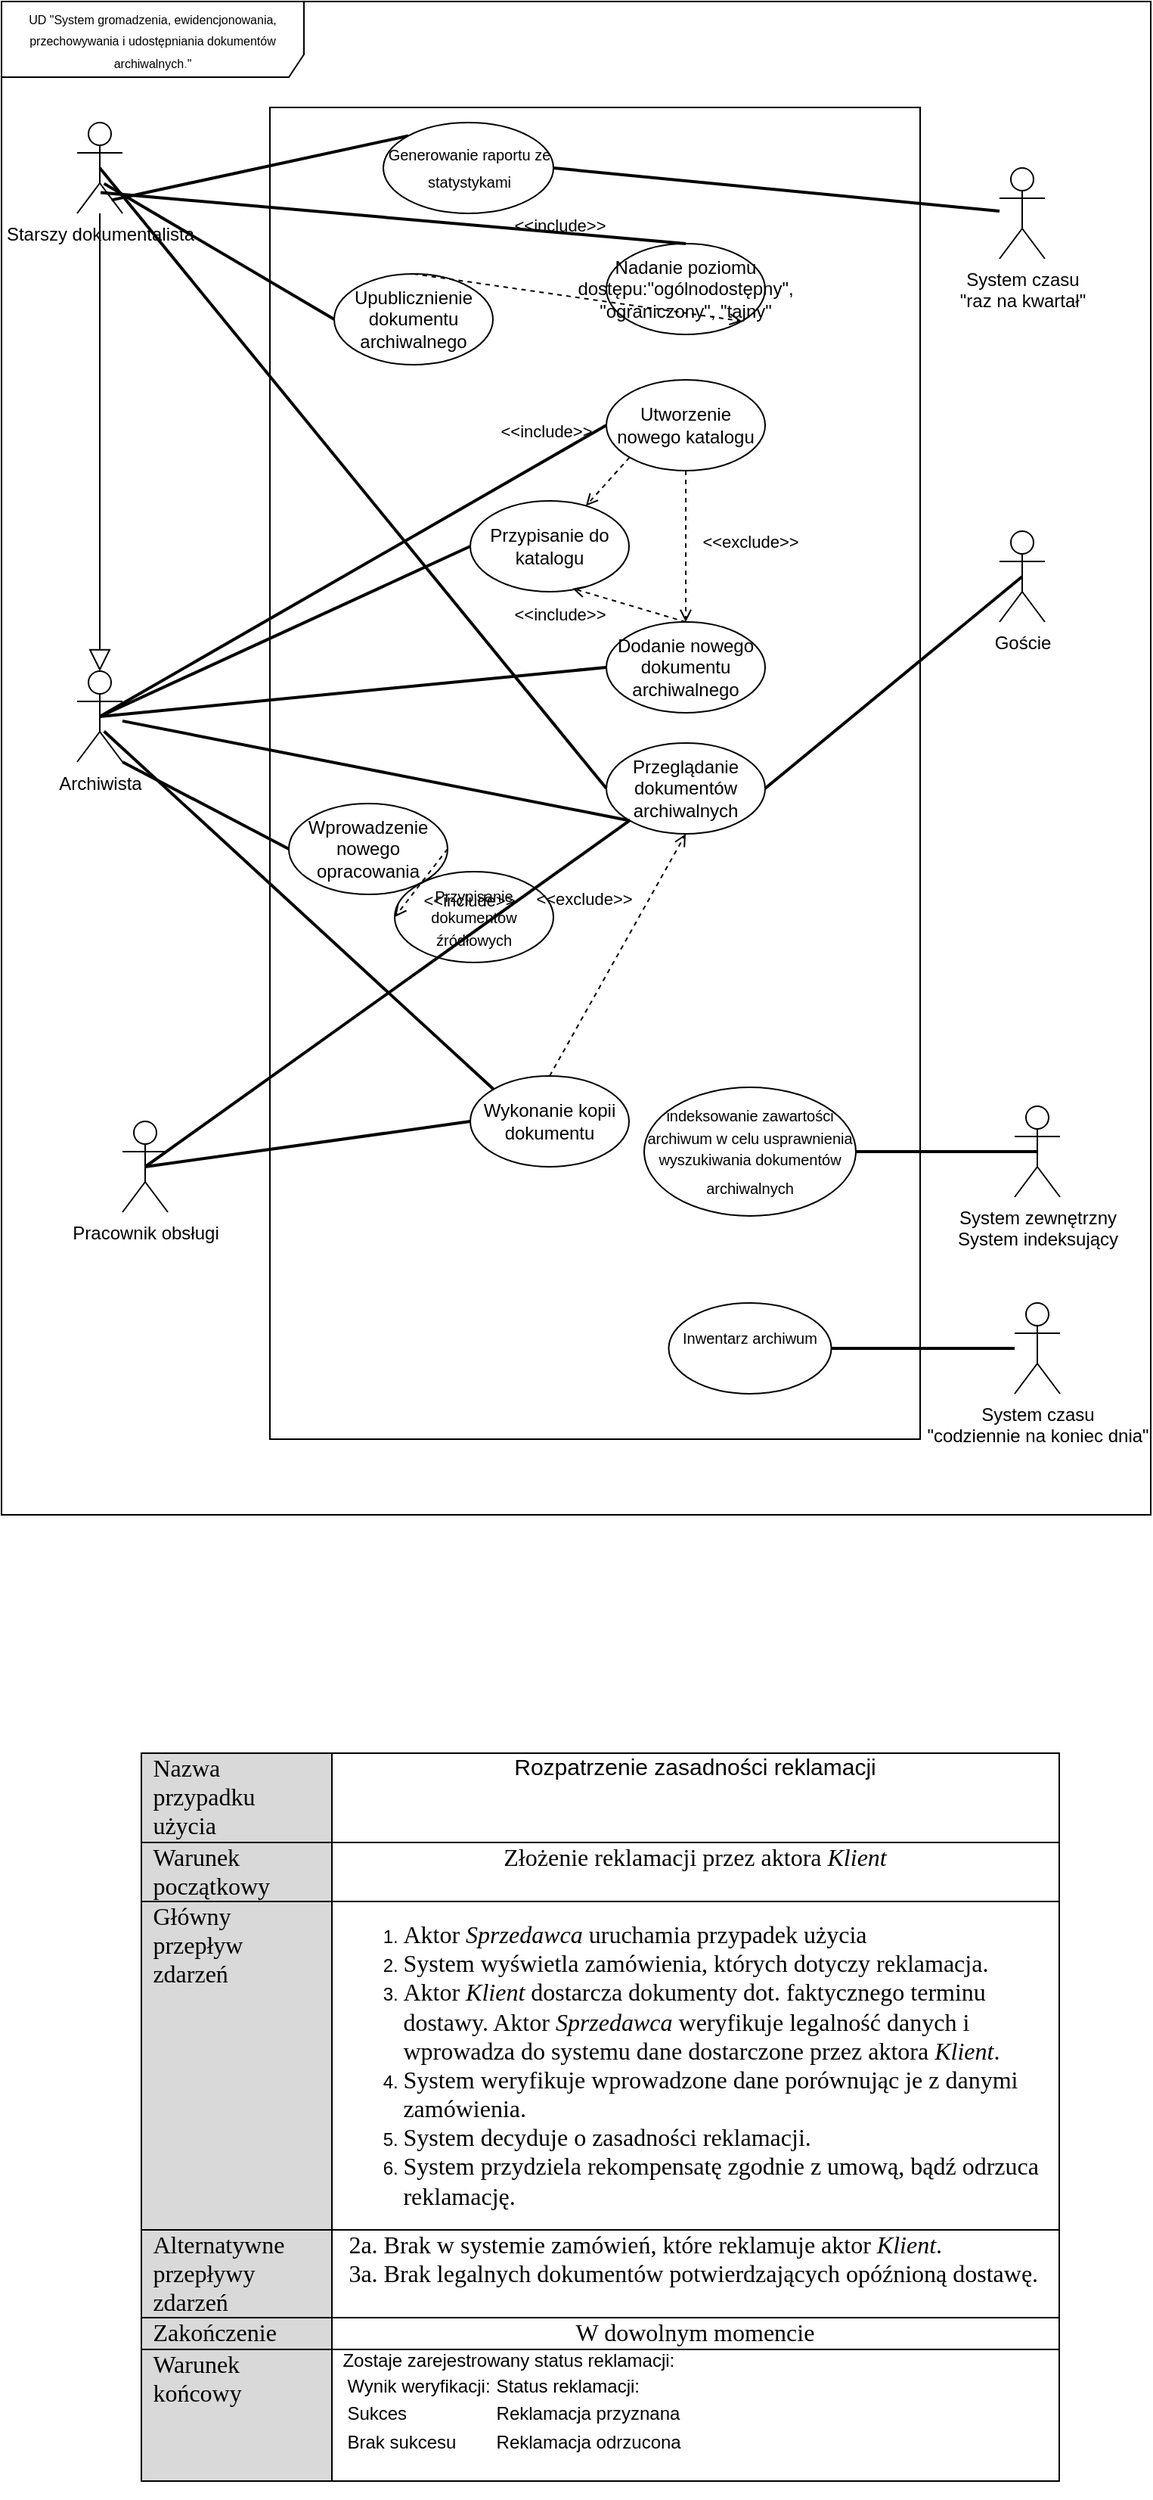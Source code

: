 <mxfile version="24.0.7" type="github">
  <diagram name="Strona-1" id="4_b_r0FPneEdvxQF47Fr">
    <mxGraphModel dx="1305" dy="913" grid="1" gridSize="10" guides="1" tooltips="1" connect="1" arrows="1" fold="1" page="1" pageScale="1" pageWidth="827" pageHeight="1169" math="0" shadow="0">
      <root>
        <mxCell id="0" />
        <mxCell id="1" parent="0" />
        <mxCell id="xjDF9pEwEW9eb6jhkBWc-3" value="&lt;font style=&quot;font-size: 8px;&quot;&gt;UD &quot;System&amp;nbsp;&lt;span style=&quot;caret-color: rgb(100, 108, 154); font-family: Poppins, sans-serif; background-color: rgb(255, 255, 255);&quot;&gt;gromadzenia, ewidencjonowania, przechowywania i udostępniania dokumentów archiwalnych&lt;/span&gt;&lt;span style=&quot;caret-color: rgb(100, 108, 154); color: rgb(100, 108, 154); font-family: Poppins, sans-serif; background-color: rgb(255, 255, 255);&quot;&gt;.&lt;/span&gt;&quot;&lt;/font&gt;" style="shape=umlFrame;whiteSpace=wrap;html=1;pointerEvents=0;recursiveResize=0;container=1;collapsible=0;width=200;height=50;align=center;" parent="1" vertex="1">
          <mxGeometry x="40" y="50" width="760" height="1000" as="geometry" />
        </mxCell>
        <mxCell id="xjDF9pEwEW9eb6jhkBWc-2" value="Starszy dokumentalista" style="shape=umlActor;verticalLabelPosition=bottom;verticalAlign=top;html=1;" parent="xjDF9pEwEW9eb6jhkBWc-3" vertex="1">
          <mxGeometry x="50" y="80" width="30" height="60" as="geometry" />
        </mxCell>
        <mxCell id="xjDF9pEwEW9eb6jhkBWc-1" value="Archiwista" style="shape=umlActor;verticalLabelPosition=bottom;verticalAlign=top;html=1;" parent="xjDF9pEwEW9eb6jhkBWc-3" vertex="1">
          <mxGeometry x="50" y="442.5" width="30" height="60" as="geometry" />
        </mxCell>
        <mxCell id="yINx0Oa0qj7sMehLbz9O-11" value="System zewnętrzny&lt;br&gt;System indeksujący" style="shape=umlActor;verticalLabelPosition=bottom;verticalAlign=top;html=1;" parent="xjDF9pEwEW9eb6jhkBWc-3" vertex="1">
          <mxGeometry x="670" y="730" width="30" height="60" as="geometry" />
        </mxCell>
        <mxCell id="yINx0Oa0qj7sMehLbz9O-12" value="&lt;font style=&quot;font-size: 12px;&quot;&gt;System&lt;font style=&quot;font-size: 12px;&quot;&gt; czasu&lt;/font&gt;&lt;/font&gt;&lt;div&gt;&lt;font style=&quot;font-size: 12px;&quot;&gt;&lt;font style=&quot;font-size: 12px;&quot;&gt;&quot;codziennie na koniec dnia&quot;&lt;/font&gt;&lt;/font&gt;&lt;/div&gt;" style="shape=umlActor;verticalLabelPosition=bottom;verticalAlign=top;html=1;" parent="xjDF9pEwEW9eb6jhkBWc-3" vertex="1">
          <mxGeometry x="670" y="860" width="30" height="60" as="geometry" />
        </mxCell>
        <mxCell id="yINx0Oa0qj7sMehLbz9O-18" value="Pracownik obsługi" style="shape=umlActor;verticalLabelPosition=bottom;verticalAlign=top;html=1;" parent="xjDF9pEwEW9eb6jhkBWc-3" vertex="1">
          <mxGeometry x="80" y="740" width="30" height="60" as="geometry" />
        </mxCell>
        <mxCell id="yINx0Oa0qj7sMehLbz9O-21" value="Goście" style="shape=umlActor;verticalLabelPosition=bottom;verticalAlign=top;html=1;" parent="xjDF9pEwEW9eb6jhkBWc-3" vertex="1">
          <mxGeometry x="660" y="350" width="30" height="60" as="geometry" />
        </mxCell>
        <mxCell id="yINx0Oa0qj7sMehLbz9O-26" value="" style="endArrow=block;endFill=0;endSize=12;html=1;rounded=0;entryX=0.5;entryY=0;entryDx=0;entryDy=0;entryPerimeter=0;" parent="xjDF9pEwEW9eb6jhkBWc-3" source="xjDF9pEwEW9eb6jhkBWc-2" target="xjDF9pEwEW9eb6jhkBWc-1" edge="1">
          <mxGeometry width="160" relative="1" as="geometry">
            <mxPoint x="84.5" y="430" as="sourcePoint" />
            <mxPoint x="84.5" y="350" as="targetPoint" />
            <Array as="points" />
          </mxGeometry>
        </mxCell>
        <mxCell id="yINx0Oa0qj7sMehLbz9O-8" value="" style="html=1;whiteSpace=wrap;" parent="xjDF9pEwEW9eb6jhkBWc-3" vertex="1">
          <mxGeometry x="177.5" y="70" width="430" height="880" as="geometry" />
        </mxCell>
        <mxCell id="t_vTnjnZ2baawU1hBgG_-2" value="Przeglądanie dokumentów archiwalnych" style="ellipse;whiteSpace=wrap;html=1;" parent="xjDF9pEwEW9eb6jhkBWc-3" vertex="1">
          <mxGeometry x="400" y="490" width="105" height="60" as="geometry" />
        </mxCell>
        <mxCell id="t_vTnjnZ2baawU1hBgG_-4" value="&lt;font size=&quot;1&quot;&gt;Inwentarz archiwum&lt;/font&gt;&lt;br&gt;&lt;br&gt;&lt;span style=&quot;font-family: -webkit-standard; font-size: medium; text-align: start;&quot;&gt;&lt;/span&gt;" style="ellipse;whiteSpace=wrap;html=1;" parent="xjDF9pEwEW9eb6jhkBWc-3" vertex="1">
          <mxGeometry x="441.25" y="860" width="107.5" height="60" as="geometry" />
        </mxCell>
        <mxCell id="t_vTnjnZ2baawU1hBgG_-8" value="" style="endArrow=none;startArrow=none;endFill=0;startFill=0;endSize=8;html=1;verticalAlign=bottom;labelBackgroundColor=none;strokeWidth=2;rounded=0;exitX=1;exitY=0.5;exitDx=0;exitDy=0;" parent="xjDF9pEwEW9eb6jhkBWc-3" source="t_vTnjnZ2baawU1hBgG_-4" target="yINx0Oa0qj7sMehLbz9O-12" edge="1">
          <mxGeometry width="160" relative="1" as="geometry">
            <mxPoint x="270" y="370" as="sourcePoint" />
            <mxPoint x="430" y="370" as="targetPoint" />
          </mxGeometry>
        </mxCell>
        <mxCell id="yINx0Oa0qj7sMehLbz9O-36" value="Przypisanie do katalogu" style="ellipse;whiteSpace=wrap;html=1;" parent="xjDF9pEwEW9eb6jhkBWc-3" vertex="1">
          <mxGeometry x="310" y="330" width="105" height="60" as="geometry" />
        </mxCell>
        <mxCell id="t_vTnjnZ2baawU1hBgG_-11" value="" style="endArrow=none;startArrow=none;endFill=0;startFill=0;endSize=8;html=1;verticalAlign=bottom;labelBackgroundColor=none;strokeWidth=2;rounded=0;entryX=1;entryY=0.5;entryDx=0;entryDy=0;exitX=0.5;exitY=0.5;exitDx=0;exitDy=0;exitPerimeter=0;" parent="xjDF9pEwEW9eb6jhkBWc-3" source="yINx0Oa0qj7sMehLbz9O-21" target="t_vTnjnZ2baawU1hBgG_-2" edge="1">
          <mxGeometry width="160" relative="1" as="geometry">
            <mxPoint x="100" y="140" as="sourcePoint" />
            <mxPoint x="318" y="509" as="targetPoint" />
          </mxGeometry>
        </mxCell>
        <mxCell id="t_vTnjnZ2baawU1hBgG_-16" value="" style="endArrow=none;startArrow=none;endFill=0;startFill=0;endSize=8;html=1;verticalAlign=bottom;labelBackgroundColor=none;strokeWidth=2;rounded=0;entryX=0;entryY=0.5;entryDx=0;entryDy=0;exitX=0.5;exitY=0.5;exitDx=0;exitDy=0;exitPerimeter=0;" parent="xjDF9pEwEW9eb6jhkBWc-3" source="xjDF9pEwEW9eb6jhkBWc-2" target="t_vTnjnZ2baawU1hBgG_-2" edge="1">
          <mxGeometry width="160" relative="1" as="geometry">
            <mxPoint x="90" y="130" as="sourcePoint" />
            <mxPoint x="445" y="400" as="targetPoint" />
          </mxGeometry>
        </mxCell>
        <mxCell id="yINx0Oa0qj7sMehLbz9O-34" value="Wykonanie kopii dokumentu" style="ellipse;whiteSpace=wrap;html=1;" parent="xjDF9pEwEW9eb6jhkBWc-3" vertex="1">
          <mxGeometry x="310" y="710" width="105" height="60" as="geometry" />
        </mxCell>
        <mxCell id="yINx0Oa0qj7sMehLbz9O-35" value="Upublicznienie dokumentu archiwalnego" style="ellipse;whiteSpace=wrap;html=1;" parent="xjDF9pEwEW9eb6jhkBWc-3" vertex="1">
          <mxGeometry x="220" y="180" width="105" height="60" as="geometry" />
        </mxCell>
        <mxCell id="yINx0Oa0qj7sMehLbz9O-33" value="Utworzenie nowego katalogu" style="ellipse;whiteSpace=wrap;html=1;" parent="xjDF9pEwEW9eb6jhkBWc-3" vertex="1">
          <mxGeometry x="400" y="250" width="105" height="60" as="geometry" />
        </mxCell>
        <mxCell id="t_vTnjnZ2baawU1hBgG_-17" value="" style="endArrow=none;startArrow=none;endFill=0;startFill=0;endSize=8;html=1;verticalAlign=bottom;labelBackgroundColor=none;strokeWidth=2;rounded=0;entryX=0;entryY=0.5;entryDx=0;entryDy=0;exitX=0.5;exitY=0.5;exitDx=0;exitDy=0;exitPerimeter=0;" parent="xjDF9pEwEW9eb6jhkBWc-3" source="xjDF9pEwEW9eb6jhkBWc-1" target="yINx0Oa0qj7sMehLbz9O-33" edge="1">
          <mxGeometry width="160" relative="1" as="geometry">
            <mxPoint x="170" y="309" as="sourcePoint" />
            <mxPoint x="395" y="309" as="targetPoint" />
          </mxGeometry>
        </mxCell>
        <mxCell id="yINx0Oa0qj7sMehLbz9O-27" value="Nadanie poziomu dostępu:&quot;ogólnodostępny&quot;, &quot;ograniczony&quot;, &quot;tajny&quot;" style="ellipse;whiteSpace=wrap;html=1;" parent="xjDF9pEwEW9eb6jhkBWc-3" vertex="1">
          <mxGeometry x="400" y="160" width="105" height="60" as="geometry" />
        </mxCell>
        <mxCell id="yINx0Oa0qj7sMehLbz9O-32" value="Wprowadzenie nowego opracowania" style="ellipse;whiteSpace=wrap;html=1;" parent="xjDF9pEwEW9eb6jhkBWc-3" vertex="1">
          <mxGeometry x="190" y="530" width="105" height="60" as="geometry" />
        </mxCell>
        <mxCell id="yINx0Oa0qj7sMehLbz9O-38" value="Dodanie nowego dokumentu archiwalnego" style="ellipse;whiteSpace=wrap;html=1;" parent="xjDF9pEwEW9eb6jhkBWc-3" vertex="1">
          <mxGeometry x="400" y="410" width="105" height="60" as="geometry" />
        </mxCell>
        <mxCell id="yINx0Oa0qj7sMehLbz9O-39" value="&lt;span style=&quot;text-align: start;&quot;&gt;&lt;font style=&quot;font-size: 10px;&quot; face=&quot;Helvetica&quot;&gt;indeksowanie zawartości archiwum w celu usprawnienia wyszukiwania dokumentów archiwalnych&lt;/font&gt;&lt;/span&gt;&lt;span style=&quot;font-family: -webkit-standard; font-size: medium; text-align: start;&quot;&gt;&lt;/span&gt;" style="ellipse;whiteSpace=wrap;html=1;" parent="xjDF9pEwEW9eb6jhkBWc-3" vertex="1">
          <mxGeometry x="425" y="717.5" width="140" height="85" as="geometry" />
        </mxCell>
        <mxCell id="t_vTnjnZ2baawU1hBgG_-15" value="" style="endArrow=none;startArrow=none;endFill=0;startFill=0;endSize=8;html=1;verticalAlign=bottom;labelBackgroundColor=none;strokeWidth=2;rounded=0;entryX=0.5;entryY=0.5;entryDx=0;entryDy=0;entryPerimeter=0;exitX=1;exitY=0.5;exitDx=0;exitDy=0;" parent="xjDF9pEwEW9eb6jhkBWc-3" source="yINx0Oa0qj7sMehLbz9O-39" target="yINx0Oa0qj7sMehLbz9O-11" edge="1">
          <mxGeometry width="160" relative="1" as="geometry">
            <mxPoint x="475" y="290.5" as="sourcePoint" />
            <mxPoint x="700" y="290" as="targetPoint" />
          </mxGeometry>
        </mxCell>
        <mxCell id="yINx0Oa0qj7sMehLbz9O-31" value="&lt;font style=&quot;font-size: 10px;&quot;&gt;Przypisanie dokumentów źródłowych&lt;/font&gt;" style="ellipse;whiteSpace=wrap;html=1;" parent="xjDF9pEwEW9eb6jhkBWc-3" vertex="1">
          <mxGeometry x="260" y="575" width="105" height="60" as="geometry" />
        </mxCell>
        <mxCell id="t_vTnjnZ2baawU1hBgG_-22" value="" style="endArrow=none;startArrow=none;endFill=0;startFill=0;endSize=8;html=1;verticalAlign=bottom;labelBackgroundColor=none;strokeWidth=2;rounded=0;exitX=1;exitY=1;exitDx=0;exitDy=0;exitPerimeter=0;entryX=0;entryY=0.5;entryDx=0;entryDy=0;" parent="xjDF9pEwEW9eb6jhkBWc-3" source="xjDF9pEwEW9eb6jhkBWc-1" target="yINx0Oa0qj7sMehLbz9O-32" edge="1">
          <mxGeometry width="160" relative="1" as="geometry">
            <mxPoint x="95" y="590" as="sourcePoint" />
            <mxPoint x="435" y="545" as="targetPoint" />
          </mxGeometry>
        </mxCell>
        <mxCell id="t_vTnjnZ2baawU1hBgG_-23" value="" style="endArrow=none;startArrow=none;endFill=0;startFill=0;endSize=8;html=1;verticalAlign=bottom;labelBackgroundColor=none;strokeWidth=2;rounded=0;exitX=0.76;exitY=0.853;exitDx=0;exitDy=0;exitPerimeter=0;entryX=0;entryY=0;entryDx=0;entryDy=0;" parent="xjDF9pEwEW9eb6jhkBWc-3" source="xjDF9pEwEW9eb6jhkBWc-2" target="x9usF1vXFKsrdMA3hae5-8" edge="1">
          <mxGeometry width="160" relative="1" as="geometry">
            <mxPoint x="160" y="520" as="sourcePoint" />
            <mxPoint x="385" y="520" as="targetPoint" />
          </mxGeometry>
        </mxCell>
        <mxCell id="t_vTnjnZ2baawU1hBgG_-24" value="" style="endArrow=none;startArrow=none;endFill=0;startFill=0;endSize=8;html=1;verticalAlign=bottom;labelBackgroundColor=none;strokeWidth=2;rounded=0;entryX=0;entryY=0.5;entryDx=0;entryDy=0;exitX=0.5;exitY=0.5;exitDx=0;exitDy=0;exitPerimeter=0;" parent="xjDF9pEwEW9eb6jhkBWc-3" source="xjDF9pEwEW9eb6jhkBWc-1" target="yINx0Oa0qj7sMehLbz9O-38" edge="1">
          <mxGeometry width="160" relative="1" as="geometry">
            <mxPoint x="100" y="310" as="sourcePoint" />
            <mxPoint x="365" y="320" as="targetPoint" />
          </mxGeometry>
        </mxCell>
        <mxCell id="t_vTnjnZ2baawU1hBgG_-26" value="" style="endArrow=none;startArrow=none;endFill=0;startFill=0;endSize=8;html=1;verticalAlign=bottom;labelBackgroundColor=none;strokeWidth=2;rounded=0;exitX=0.594;exitY=0.672;exitDx=0;exitDy=0;exitPerimeter=0;entryX=0;entryY=0.5;entryDx=0;entryDy=0;" parent="xjDF9pEwEW9eb6jhkBWc-3" source="xjDF9pEwEW9eb6jhkBWc-2" target="yINx0Oa0qj7sMehLbz9O-35" edge="1">
          <mxGeometry width="160" relative="1" as="geometry">
            <mxPoint x="85" y="740" as="sourcePoint" />
            <mxPoint x="235" y="760" as="targetPoint" />
          </mxGeometry>
        </mxCell>
        <mxCell id="t_vTnjnZ2baawU1hBgG_-27" value="" style="endArrow=none;startArrow=none;endFill=0;startFill=0;endSize=8;html=1;verticalAlign=bottom;labelBackgroundColor=none;strokeWidth=2;rounded=0;entryX=0;entryY=0.5;entryDx=0;entryDy=0;exitX=0.5;exitY=0.5;exitDx=0;exitDy=0;exitPerimeter=0;" parent="xjDF9pEwEW9eb6jhkBWc-3" source="yINx0Oa0qj7sMehLbz9O-18" target="yINx0Oa0qj7sMehLbz9O-34" edge="1">
          <mxGeometry width="160" relative="1" as="geometry">
            <mxPoint x="90" y="650" as="sourcePoint" />
            <mxPoint x="260" y="700" as="targetPoint" />
          </mxGeometry>
        </mxCell>
        <mxCell id="t_vTnjnZ2baawU1hBgG_-28" value="" style="endArrow=none;startArrow=none;endFill=0;startFill=0;endSize=8;html=1;verticalAlign=bottom;labelBackgroundColor=none;strokeWidth=2;rounded=0;entryX=0;entryY=1;entryDx=0;entryDy=0;exitX=0.5;exitY=0.5;exitDx=0;exitDy=0;exitPerimeter=0;" parent="xjDF9pEwEW9eb6jhkBWc-3" source="yINx0Oa0qj7sMehLbz9O-18" target="t_vTnjnZ2baawU1hBgG_-2" edge="1">
          <mxGeometry width="160" relative="1" as="geometry">
            <mxPoint x="90" y="680" as="sourcePoint" />
            <mxPoint x="270" y="700" as="targetPoint" />
            <Array as="points" />
          </mxGeometry>
        </mxCell>
        <mxCell id="t_vTnjnZ2baawU1hBgG_-29" value="&amp;lt;&amp;lt;include&amp;gt;&amp;gt;" style="html=1;verticalAlign=bottom;labelBackgroundColor=none;endArrow=open;endFill=0;dashed=1;rounded=0;exitX=1;exitY=0.5;exitDx=0;exitDy=0;entryX=0;entryY=0.5;entryDx=0;entryDy=0;" parent="xjDF9pEwEW9eb6jhkBWc-3" source="yINx0Oa0qj7sMehLbz9O-32" target="yINx0Oa0qj7sMehLbz9O-31" edge="1">
          <mxGeometry x="-0.161" y="37" width="160" relative="1" as="geometry">
            <mxPoint x="270" y="290" as="sourcePoint" />
            <mxPoint x="430" y="290" as="targetPoint" />
            <mxPoint y="1" as="offset" />
          </mxGeometry>
        </mxCell>
        <mxCell id="t_vTnjnZ2baawU1hBgG_-31" value="" style="endArrow=none;startArrow=none;endFill=0;startFill=0;endSize=8;html=1;verticalAlign=bottom;labelBackgroundColor=none;strokeWidth=2;rounded=0;entryX=0.5;entryY=0.5;entryDx=0;entryDy=0;entryPerimeter=0;exitX=0;exitY=0.5;exitDx=0;exitDy=0;" parent="xjDF9pEwEW9eb6jhkBWc-3" source="yINx0Oa0qj7sMehLbz9O-36" target="xjDF9pEwEW9eb6jhkBWc-1" edge="1">
          <mxGeometry width="160" relative="1" as="geometry">
            <mxPoint x="705" y="180" as="sourcePoint" />
            <mxPoint x="464" y="273" as="targetPoint" />
          </mxGeometry>
        </mxCell>
        <mxCell id="t_vTnjnZ2baawU1hBgG_-34" value="&amp;lt;&amp;lt;include&amp;gt;&amp;gt;" style="html=1;verticalAlign=bottom;labelBackgroundColor=none;endArrow=open;endFill=0;dashed=1;rounded=0;entryX=0.644;entryY=0.964;entryDx=0;entryDy=0;exitX=0.5;exitY=0;exitDx=0;exitDy=0;entryPerimeter=0;" parent="xjDF9pEwEW9eb6jhkBWc-3" source="yINx0Oa0qj7sMehLbz9O-38" target="yINx0Oa0qj7sMehLbz9O-36" edge="1">
          <mxGeometry x="1" y="28" width="160" relative="1" as="geometry">
            <mxPoint x="290" y="330" as="sourcePoint" />
            <mxPoint x="450" y="330" as="targetPoint" />
            <mxPoint x="-1" y="-1" as="offset" />
          </mxGeometry>
        </mxCell>
        <mxCell id="t_vTnjnZ2baawU1hBgG_-35" style="edgeStyle=orthogonalEdgeStyle;rounded=0;orthogonalLoop=1;jettySize=auto;html=1;exitX=0.5;exitY=1;exitDx=0;exitDy=0;" parent="xjDF9pEwEW9eb6jhkBWc-3" source="yINx0Oa0qj7sMehLbz9O-8" target="yINx0Oa0qj7sMehLbz9O-8" edge="1">
          <mxGeometry relative="1" as="geometry" />
        </mxCell>
        <mxCell id="t_vTnjnZ2baawU1hBgG_-36" value="&amp;lt;&amp;lt;exclude&amp;gt;&amp;gt;" style="html=1;verticalAlign=bottom;labelBackgroundColor=none;endArrow=open;endFill=0;dashed=1;rounded=0;entryX=0.5;entryY=1;entryDx=0;entryDy=0;exitX=0.5;exitY=0;exitDx=0;exitDy=0;" parent="xjDF9pEwEW9eb6jhkBWc-3" source="yINx0Oa0qj7sMehLbz9O-34" target="t_vTnjnZ2baawU1hBgG_-2" edge="1">
          <mxGeometry x="0.143" y="33" width="160" relative="1" as="geometry">
            <mxPoint x="313.334" y="320.005" as="sourcePoint" />
            <mxPoint x="285" y="820.02" as="targetPoint" />
            <mxPoint as="offset" />
          </mxGeometry>
        </mxCell>
        <mxCell id="x9usF1vXFKsrdMA3hae5-7" value="&lt;font style=&quot;font-size: 12px;&quot;&gt;System&lt;font style=&quot;font-size: 12px;&quot;&gt; czasu&lt;/font&gt;&lt;/font&gt;&lt;div&gt;&lt;font style=&quot;font-size: 12px;&quot;&gt;&lt;font style=&quot;font-size: 12px;&quot;&gt;&quot;raz na kwartał&quot;&lt;/font&gt;&lt;/font&gt;&lt;/div&gt;" style="shape=umlActor;verticalLabelPosition=bottom;verticalAlign=top;html=1;" vertex="1" parent="xjDF9pEwEW9eb6jhkBWc-3">
          <mxGeometry x="660" y="110" width="30" height="60" as="geometry" />
        </mxCell>
        <mxCell id="x9usF1vXFKsrdMA3hae5-8" value="&lt;font size=&quot;1&quot;&gt;Generowanie raportu ze statystykami&lt;/font&gt;&lt;span style=&quot;font-family: -webkit-standard; font-size: medium; text-align: start;&quot;&gt;&lt;/span&gt;" style="ellipse;whiteSpace=wrap;html=1;" vertex="1" parent="xjDF9pEwEW9eb6jhkBWc-3">
          <mxGeometry x="252.5" y="80" width="112.5" height="60" as="geometry" />
        </mxCell>
        <mxCell id="x9usF1vXFKsrdMA3hae5-10" value="" style="endArrow=none;startArrow=none;endFill=0;startFill=0;endSize=8;html=1;verticalAlign=bottom;labelBackgroundColor=none;strokeWidth=2;rounded=0;exitX=1;exitY=0.5;exitDx=0;exitDy=0;" edge="1" parent="xjDF9pEwEW9eb6jhkBWc-3" source="x9usF1vXFKsrdMA3hae5-8" target="x9usF1vXFKsrdMA3hae5-7">
          <mxGeometry width="160" relative="1" as="geometry">
            <mxPoint x="547.5" y="779.66" as="sourcePoint" />
            <mxPoint x="668.5" y="779.66" as="targetPoint" />
          </mxGeometry>
        </mxCell>
        <mxCell id="x9usF1vXFKsrdMA3hae5-11" value="&amp;lt;&amp;lt;include&amp;gt;&amp;gt;" style="html=1;verticalAlign=bottom;labelBackgroundColor=none;endArrow=open;endFill=0;dashed=1;rounded=0;exitX=0;exitY=1;exitDx=0;exitDy=0;" edge="1" parent="xjDF9pEwEW9eb6jhkBWc-3" source="yINx0Oa0qj7sMehLbz9O-33" target="yINx0Oa0qj7sMehLbz9O-36">
          <mxGeometry x="0.441" y="-47" width="160" relative="1" as="geometry">
            <mxPoint x="565" y="392" as="sourcePoint" />
            <mxPoint x="525" y="330" as="targetPoint" />
            <mxPoint as="offset" />
          </mxGeometry>
        </mxCell>
        <mxCell id="x9usF1vXFKsrdMA3hae5-13" value="&amp;lt;&amp;lt;exclude&amp;gt;&amp;gt;" style="html=1;verticalAlign=bottom;labelBackgroundColor=none;endArrow=open;endFill=0;dashed=1;rounded=0;entryX=0.5;entryY=0;entryDx=0;entryDy=0;" edge="1" parent="xjDF9pEwEW9eb6jhkBWc-3" source="yINx0Oa0qj7sMehLbz9O-33" target="yINx0Oa0qj7sMehLbz9O-38">
          <mxGeometry x="0.116" y="42" width="160" relative="1" as="geometry">
            <mxPoint x="480" y="382" as="sourcePoint" />
            <mxPoint x="440" y="320" as="targetPoint" />
            <mxPoint as="offset" />
          </mxGeometry>
        </mxCell>
        <mxCell id="x9usF1vXFKsrdMA3hae5-60" value="" style="endArrow=none;startArrow=none;endFill=0;startFill=0;endSize=8;html=1;verticalAlign=bottom;labelBackgroundColor=none;strokeWidth=2;rounded=0;entryX=0;entryY=1;entryDx=0;entryDy=0;" edge="1" parent="xjDF9pEwEW9eb6jhkBWc-3" source="xjDF9pEwEW9eb6jhkBWc-1" target="t_vTnjnZ2baawU1hBgG_-2">
          <mxGeometry width="160" relative="1" as="geometry">
            <mxPoint x="105" y="140" as="sourcePoint" />
            <mxPoint x="460" y="130" as="targetPoint" />
          </mxGeometry>
        </mxCell>
        <mxCell id="x9usF1vXFKsrdMA3hae5-61" value="" style="endArrow=none;startArrow=none;endFill=0;startFill=0;endSize=8;html=1;verticalAlign=bottom;labelBackgroundColor=none;strokeWidth=2;rounded=0;entryX=0;entryY=0;entryDx=0;entryDy=0;exitX=0.594;exitY=0.662;exitDx=0;exitDy=0;exitPerimeter=0;" edge="1" parent="xjDF9pEwEW9eb6jhkBWc-3" source="xjDF9pEwEW9eb6jhkBWc-1" target="yINx0Oa0qj7sMehLbz9O-34">
          <mxGeometry width="160" relative="1" as="geometry">
            <mxPoint x="105" y="390" as="sourcePoint" />
            <mxPoint x="410" y="450" as="targetPoint" />
          </mxGeometry>
        </mxCell>
        <mxCell id="x9usF1vXFKsrdMA3hae5-63" value="" style="endArrow=none;startArrow=none;endFill=0;startFill=0;endSize=8;html=1;verticalAlign=bottom;labelBackgroundColor=none;strokeWidth=2;rounded=0;exitX=0.518;exitY=0.77;exitDx=0;exitDy=0;exitPerimeter=0;entryX=0.5;entryY=0;entryDx=0;entryDy=0;" edge="1" parent="xjDF9pEwEW9eb6jhkBWc-3" source="xjDF9pEwEW9eb6jhkBWc-2" target="yINx0Oa0qj7sMehLbz9O-27">
          <mxGeometry width="160" relative="1" as="geometry">
            <mxPoint x="-40" y="136" as="sourcePoint" />
            <mxPoint x="342.5" y="680" as="targetPoint" />
          </mxGeometry>
        </mxCell>
        <mxCell id="x9usF1vXFKsrdMA3hae5-64" value="&amp;lt;&amp;lt;include&amp;gt;&amp;gt;" style="html=1;verticalAlign=bottom;labelBackgroundColor=none;endArrow=open;endFill=0;dashed=1;rounded=0;exitX=0.5;exitY=0;exitDx=0;exitDy=0;entryX=1;entryY=1;entryDx=0;entryDy=0;" edge="1" parent="xjDF9pEwEW9eb6jhkBWc-3" source="yINx0Oa0qj7sMehLbz9O-35" target="yINx0Oa0qj7sMehLbz9O-27">
          <mxGeometry x="-0.161" y="37" width="160" relative="1" as="geometry">
            <mxPoint x="260" y="780" as="sourcePoint" />
            <mxPoint x="185" y="895" as="targetPoint" />
            <mxPoint y="1" as="offset" />
          </mxGeometry>
        </mxCell>
        <mxCell id="yINx0Oa0qj7sMehLbz9O-1" value="&lt;table style=&quot;caret-color: rgb(0, 0, 0); color: rgb(0, 0, 0); font-style: normal; font-variant-caps: normal; font-weight: 400; letter-spacing: normal; text-transform: none; word-spacing: 0px; -webkit-text-stroke-width: 0px; text-decoration: none; border-collapse: collapse;&quot; cellpadding=&quot;0&quot; cellspacing=&quot;0&quot; border=&quot;0&quot; class=&quot;MsoNormalTable&quot;&gt;&lt;tbody&gt;&lt;tr&gt;&lt;td style=&quot;width: 99pt; border: 1pt solid black; background: rgb(217, 217, 217); padding: 0cm 5.4pt;&quot; valign=&quot;top&quot; width=&quot;132&quot;&gt;&lt;p style=&quot;margin: 0cm; font-size: 12pt; font-family: Calibri, sans-serif; text-align: justify;&quot; class=&quot;MsoNormal&quot;&gt;&lt;span style=&quot;font-family: Poppins; color: black;&quot;&gt;Nazwa przypadku użycia&lt;/span&gt;&lt;span style=&quot;font-size: 10pt; font-family: Poppins; color: rgb(100, 108, 154);&quot;&gt;&lt;/span&gt;&lt;/p&gt;&lt;/td&gt;&lt;td style=&quot;text-align: center; width: 354pt; border-width: 1pt 1pt 1pt medium; border-style: solid solid solid none; border-color: black black black currentcolor; border-image: none; padding: 0cm 5.4pt;&quot; valign=&quot;top&quot; width=&quot;472&quot;&gt;&lt;font style=&quot;font-size: 15px;&quot;&gt;Rozpatrzenie zasadności reklamacji&lt;/font&gt;&lt;br&gt;&lt;/td&gt;&lt;/tr&gt;&lt;tr&gt;&lt;td style=&quot;width: 99pt; border-width: medium 1pt 1pt; border-style: none solid solid; border-color: currentcolor black black; border-image: none; background: rgb(217, 217, 217); padding: 0cm 5.4pt;&quot; valign=&quot;top&quot; width=&quot;132&quot;&gt;&lt;p style=&quot;margin: 0cm; font-size: 12pt; font-family: Calibri, sans-serif; text-align: justify;&quot; class=&quot;MsoNormal&quot;&gt;&lt;span style=&quot;font-family: Poppins; color: black;&quot;&gt;Warunek początkowy&lt;/span&gt;&lt;span style=&quot;font-size: 10pt; font-family: Poppins; color: rgb(100, 108, 154);&quot;&gt;&lt;/span&gt;&lt;/p&gt;&lt;/td&gt;&lt;td style=&quot;text-align: center; width: 354pt; border-width: medium 1pt 1pt medium; border-style: none solid solid none; border-color: currentcolor black black currentcolor; padding: 0cm 5.4pt;&quot; valign=&quot;top&quot; width=&quot;472&quot;&gt;&lt;font size=&quot;3&quot; face=&quot;Poppins&quot;&gt;Złożenie reklamacji przez aktora &lt;i&gt;Klient&lt;/i&gt;&lt;/font&gt;&lt;/td&gt;&lt;/tr&gt;&lt;tr&gt;&lt;td style=&quot;width: 99pt; border-width: medium 1pt 1pt; border-style: none solid solid; border-color: currentcolor black black; border-image: none; background: rgb(217, 217, 217); padding: 0cm 5.4pt;&quot; valign=&quot;top&quot; width=&quot;132&quot;&gt;&lt;p style=&quot;margin: 0cm; font-size: 12pt; font-family: Calibri, sans-serif; text-align: justify;&quot; class=&quot;MsoNormal&quot;&gt;&lt;span style=&quot;font-family: Poppins; color: black;&quot;&gt;Główny przepływ zdarzeń&lt;/span&gt;&lt;span style=&quot;font-size: 10pt; font-family: Poppins; color: rgb(100, 108, 154);&quot;&gt;&lt;/span&gt;&lt;/p&gt;&lt;/td&gt;&lt;td style=&quot;width: 354pt; border-width: medium 1pt 1pt medium; border-style: none solid solid none; border-color: currentcolor black black currentcolor; padding: 0cm 5.4pt;&quot; valign=&quot;top&quot; width=&quot;472&quot;&gt;&lt;ol&gt;&lt;li&gt;&lt;font size=&quot;3&quot; face=&quot;Poppins&quot;&gt;Aktor &lt;i&gt;Sprzedawca&lt;/i&gt;&amp;nbsp;uruchamia przypadek użycia&lt;/font&gt;&lt;/li&gt;&lt;li&gt;&lt;font size=&quot;3&quot; face=&quot;Poppins&quot;&gt;System wyświetla zamówienia, których dotyczy reklamacja.&lt;/font&gt;&lt;/li&gt;&lt;li&gt;&lt;font size=&quot;3&quot; face=&quot;Poppins&quot;&gt;Aktor &lt;i&gt;Klient&lt;/i&gt; dostarcza dokumenty dot. faktycznego terminu dostawy. Aktor &lt;i&gt;Sprzedawca&lt;/i&gt; weryfikuje legalność danych i wprowadza do systemu dane dostarczone przez aktora &lt;i&gt;Klient&lt;/i&gt;.&lt;/font&gt;&lt;/li&gt;&lt;li&gt;&lt;font size=&quot;3&quot; face=&quot;Poppins&quot;&gt;System weryfikuje wprowadzone dane porównując je z danymi zamówienia.&lt;/font&gt;&lt;/li&gt;&lt;li&gt;&lt;font size=&quot;3&quot; face=&quot;Poppins&quot;&gt;System decyduje o zasadności reklamacji.&lt;/font&gt;&lt;/li&gt;&lt;li&gt;&lt;font size=&quot;3&quot; face=&quot;Poppins&quot;&gt;System przydziela rekompensatę zgodnie z umową, bądź odrzuca reklamację.&lt;/font&gt;&lt;/li&gt;&lt;/ol&gt;&lt;/td&gt;&lt;/tr&gt;&lt;tr&gt;&lt;td style=&quot;width: 99pt; border-width: medium 1pt 1pt; border-style: none solid solid; border-color: currentcolor black black; border-image: none; background: rgb(217, 217, 217); padding: 0cm 5.4pt;&quot; valign=&quot;top&quot; width=&quot;132&quot;&gt;&lt;p style=&quot;margin: 0cm; font-size: 12pt; font-family: Calibri, sans-serif; text-align: justify;&quot; class=&quot;MsoNormal&quot;&gt;&lt;span style=&quot;font-family: Poppins; color: black;&quot;&gt;Alternatywne przepływy zdarzeń&lt;/span&gt;&lt;span style=&quot;font-size: 10pt; font-family: Poppins; color: rgb(100, 108, 154);&quot;&gt;&lt;/span&gt;&lt;/p&gt;&lt;/td&gt;&lt;td style=&quot;width: 354pt; border-width: medium 1pt 1pt medium; border-style: none solid solid none; border-color: currentcolor black black currentcolor; padding: 0cm 5.4pt;&quot; valign=&quot;top&quot; width=&quot;472&quot;&gt;&lt;div&gt;&lt;font size=&quot;3&quot; face=&quot;Poppins&quot;&gt;&lt;span style=&quot;white-space: pre;&quot;&gt;&lt;font color=&quot;#646c9a&quot;&gt; &lt;/font&gt;2a. Brak w systemie zamówień, które reklamuje aktor &lt;i&gt;Klient&lt;/i&gt;.&lt;/span&gt;&lt;br&gt;&lt;/font&gt;&lt;/div&gt;&lt;div&gt;&lt;font size=&quot;3&quot; face=&quot;Poppins&quot;&gt;&lt;span style=&quot;white-space: pre;&quot;&gt;&lt;span style=&quot;white-space: pre;&quot;&gt; 3a. Brak legalnych dokumentów potwierdzających opóźnioną dostawę.&lt;/span&gt;&lt;font color=&quot;#646c9a&quot;&gt;&lt;br&gt;&lt;/font&gt;&lt;/span&gt;&lt;/font&gt;&lt;/div&gt;&lt;/td&gt;&lt;/tr&gt;&lt;tr&gt;&lt;td style=&quot;width: 99pt; border-width: medium 1pt 1pt; border-style: none solid solid; border-color: currentcolor black black; border-image: none; background: rgb(217, 217, 217); padding: 0cm 5.4pt;&quot; valign=&quot;top&quot; width=&quot;132&quot;&gt;&lt;p style=&quot;margin: 0cm; font-size: 12pt; font-family: Calibri, sans-serif; text-align: justify;&quot; class=&quot;MsoNormal&quot;&gt;&lt;span style=&quot;font-family: Poppins; color: black;&quot;&gt;Zakończenie&lt;/span&gt;&lt;span style=&quot;font-size: 10pt; font-family: Poppins; color: rgb(100, 108, 154);&quot;&gt;&lt;/span&gt;&lt;/p&gt;&lt;/td&gt;&lt;td style=&quot;width: 354pt; border-width: medium 1pt 1pt medium; border-style: none solid solid none; border-color: currentcolor black black currentcolor; padding: 0cm 5.4pt;&quot; valign=&quot;top&quot; width=&quot;472&quot;&gt;&lt;p style=&quot;text-align: center; margin: 0cm; font-size: 12pt; font-family: Calibri, sans-serif;&quot; class=&quot;MsoNormal&quot;&gt;&lt;span style=&quot;font-family: Poppins;&quot;&gt;W dowolnym momencie&lt;/span&gt;&lt;span style=&quot;font-size: 10pt; font-family: Poppins; color: rgb(100, 108, 154);&quot;&gt;&lt;/span&gt;&lt;/p&gt;&lt;/td&gt;&lt;/tr&gt;&lt;tr&gt;&lt;td style=&quot;width: 99pt; border-width: medium 1pt 1pt; border-style: none solid solid; border-color: currentcolor black black; border-image: none; background: rgb(217, 217, 217); padding: 0cm 5.4pt;&quot; valign=&quot;top&quot; width=&quot;132&quot;&gt;&lt;p style=&quot;margin: 0cm; font-size: 12pt; font-family: Calibri, sans-serif; text-align: justify;&quot; class=&quot;MsoNormal&quot;&gt;&lt;span style=&quot;font-family: Poppins; color: black;&quot;&gt;Warunek końcowy&lt;/span&gt;&lt;span style=&quot;font-size: 10pt; font-family: Poppins; color: rgb(100, 108, 154);&quot;&gt;&lt;/span&gt;&lt;/p&gt;&lt;/td&gt;&lt;td style=&quot;text-align: justify; width: 354pt; border-width: medium 1pt 1pt medium; border-style: none solid solid none; border-color: currentcolor black black currentcolor; padding: 0cm 5.4pt;&quot; valign=&quot;top&quot; width=&quot;472&quot;&gt;Zostaje zarejestrowany status reklamacji:&lt;br&gt;&lt;table&gt;&lt;tbody&gt;&lt;tr&gt;&lt;td&gt;Wynik weryfikacji:&lt;/td&gt;&lt;td&gt;Status reklamacji:&lt;/td&gt;&lt;/tr&gt;&lt;tr&gt;&lt;td&gt;Sukces&lt;/td&gt;&lt;td&gt;Reklamacja przyznana&lt;/td&gt;&lt;/tr&gt;&lt;tr&gt;&lt;td&gt;Brak sukcesu&lt;/td&gt;&lt;td&gt;Reklamacja odrzucona&lt;/td&gt;&lt;/tr&gt;&lt;/tbody&gt;&lt;/table&gt;&lt;br&gt;&lt;/td&gt;&lt;/tr&gt;&lt;/tbody&gt;&lt;/table&gt;" style="text;whiteSpace=wrap;html=1;" parent="1" vertex="1">
          <mxGeometry x="130" y="1200" width="610" height="500" as="geometry" />
        </mxCell>
      </root>
    </mxGraphModel>
  </diagram>
</mxfile>
